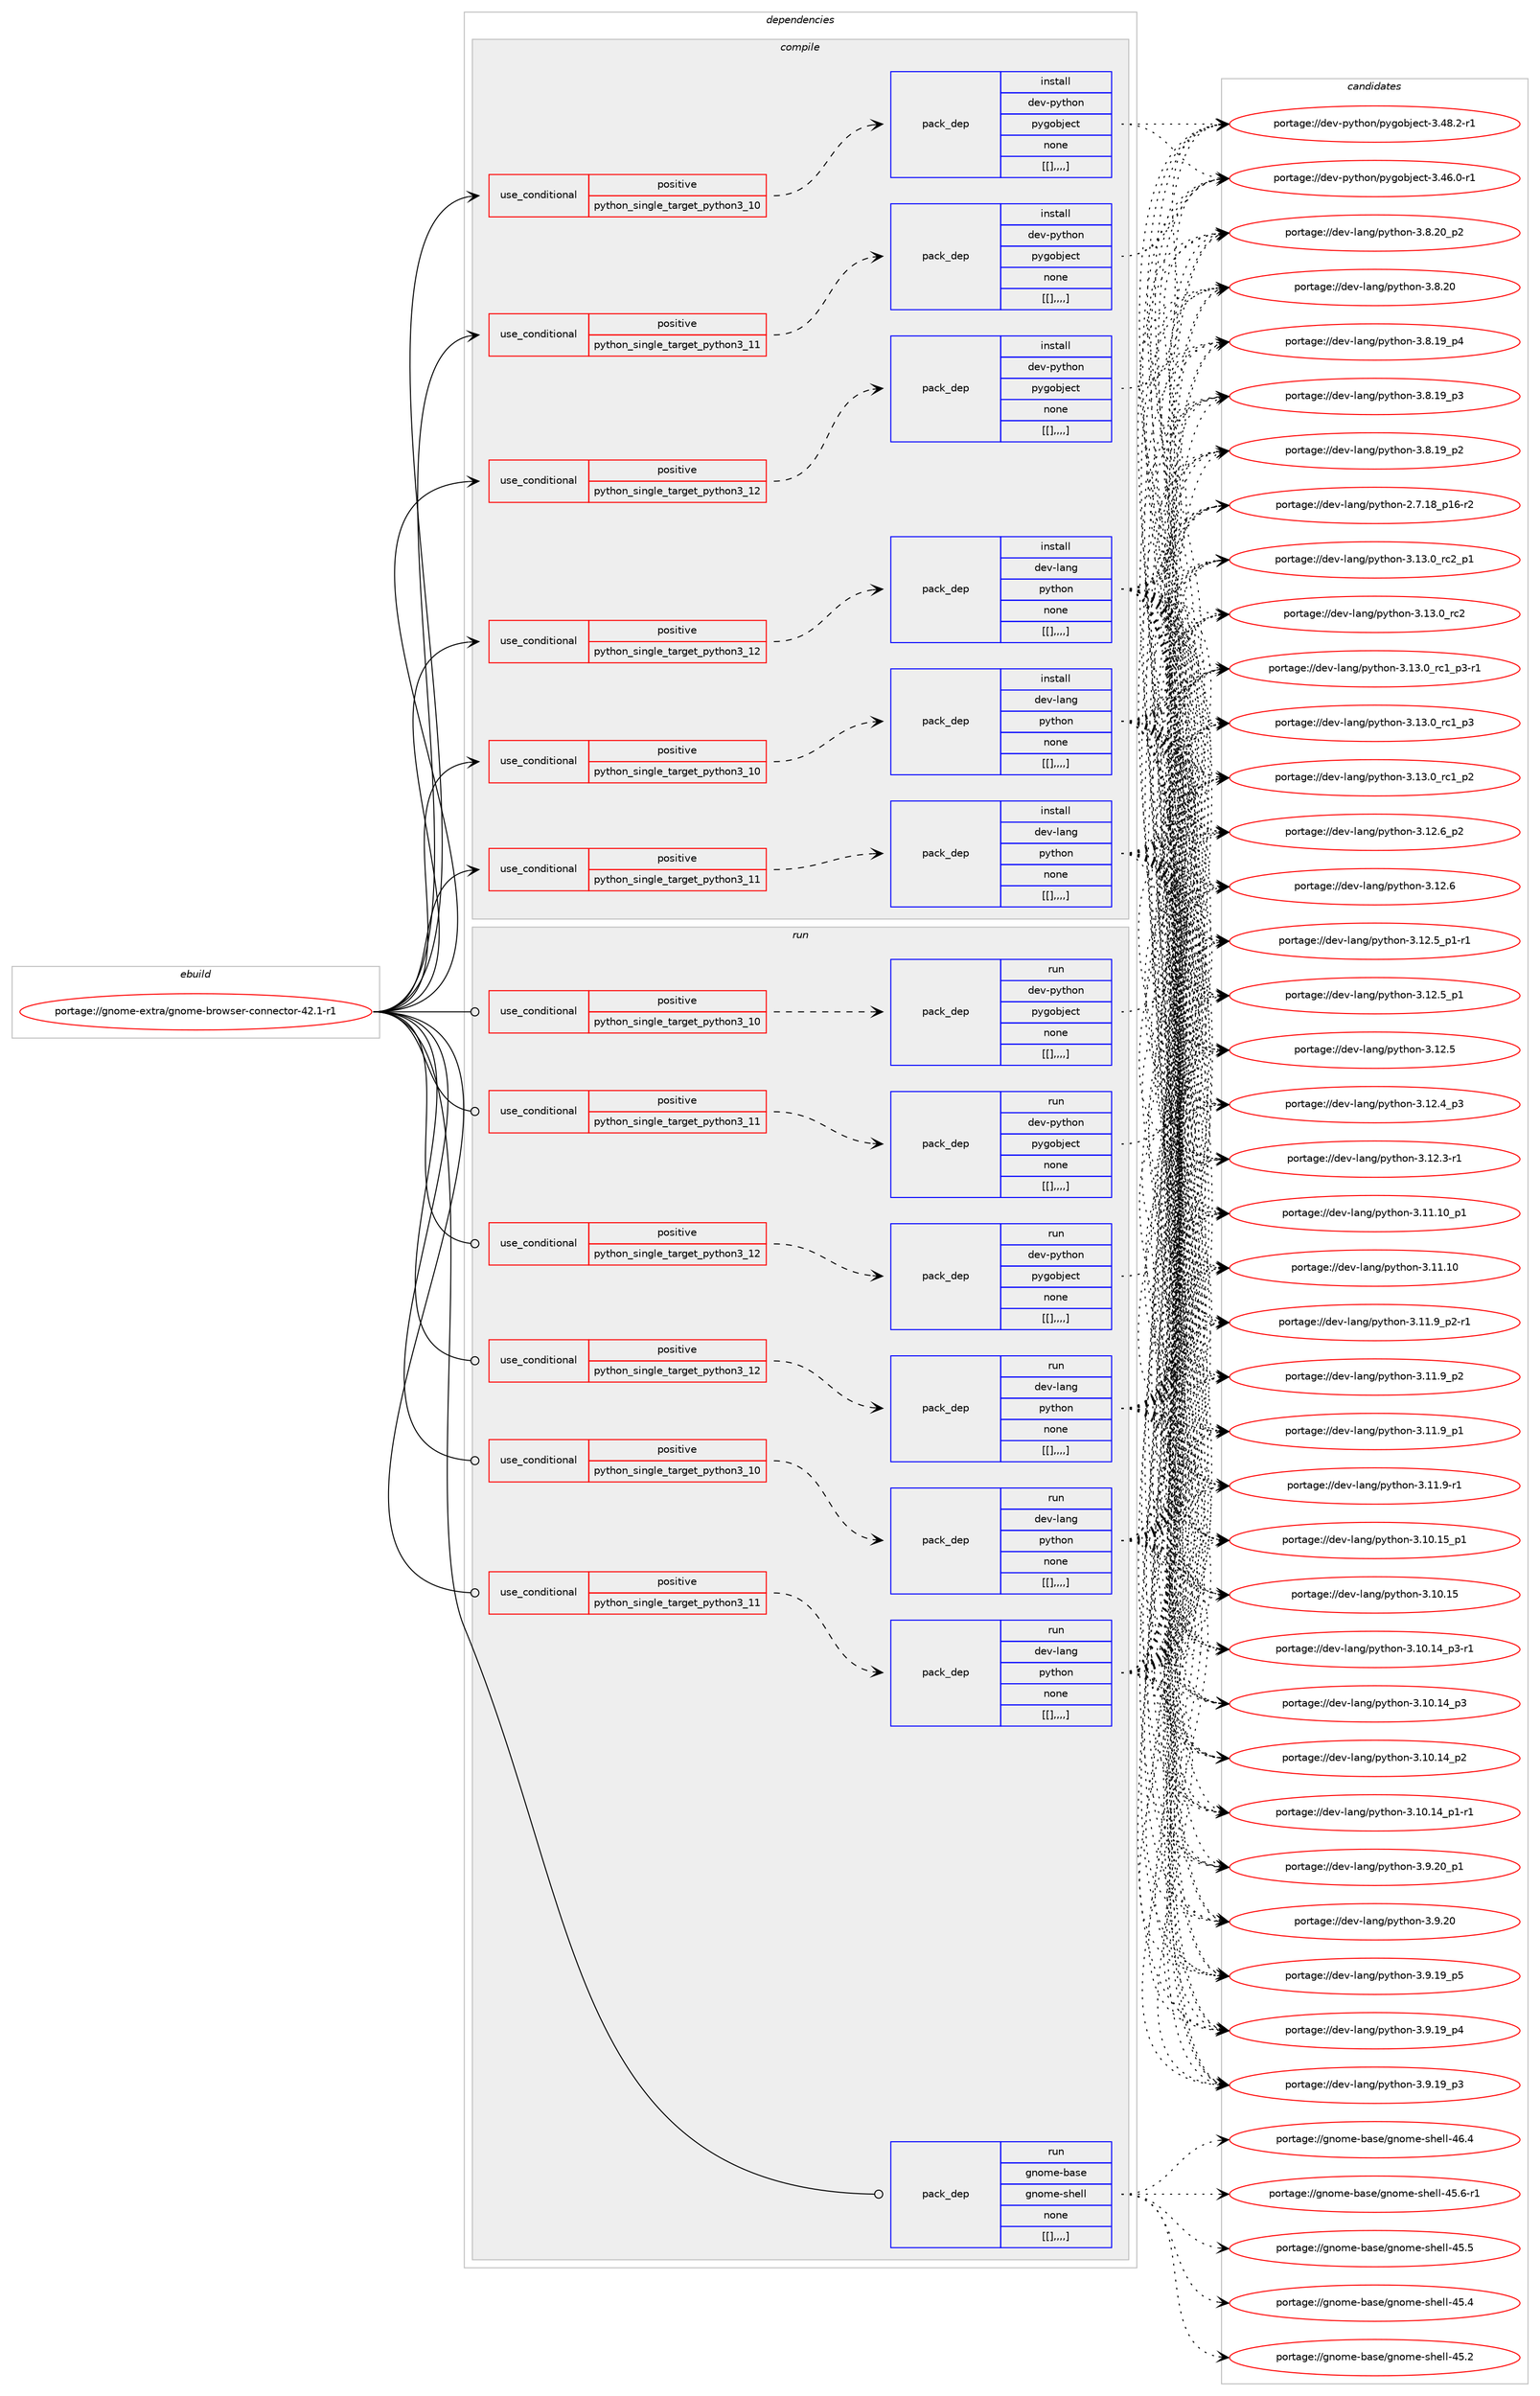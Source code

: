 digraph prolog {

# *************
# Graph options
# *************

newrank=true;
concentrate=true;
compound=true;
graph [rankdir=LR,fontname=Helvetica,fontsize=10,ranksep=1.5];#, ranksep=2.5, nodesep=0.2];
edge  [arrowhead=vee];
node  [fontname=Helvetica,fontsize=10];

# **********
# The ebuild
# **********

subgraph cluster_leftcol {
color=gray;
label=<<i>ebuild</i>>;
id [label="portage://gnome-extra/gnome-browser-connector-42.1-r1", color=red, width=4, href="../gnome-extra/gnome-browser-connector-42.1-r1.svg"];
}

# ****************
# The dependencies
# ****************

subgraph cluster_midcol {
color=gray;
label=<<i>dependencies</i>>;
subgraph cluster_compile {
fillcolor="#eeeeee";
style=filled;
label=<<i>compile</i>>;
subgraph cond68239 {
dependency244635 [label=<<TABLE BORDER="0" CELLBORDER="1" CELLSPACING="0" CELLPADDING="4"><TR><TD ROWSPAN="3" CELLPADDING="10">use_conditional</TD></TR><TR><TD>positive</TD></TR><TR><TD>python_single_target_python3_10</TD></TR></TABLE>>, shape=none, color=red];
subgraph pack174876 {
dependency244636 [label=<<TABLE BORDER="0" CELLBORDER="1" CELLSPACING="0" CELLPADDING="4" WIDTH="220"><TR><TD ROWSPAN="6" CELLPADDING="30">pack_dep</TD></TR><TR><TD WIDTH="110">install</TD></TR><TR><TD>dev-lang</TD></TR><TR><TD>python</TD></TR><TR><TD>none</TD></TR><TR><TD>[[],,,,]</TD></TR></TABLE>>, shape=none, color=blue];
}
dependency244635:e -> dependency244636:w [weight=20,style="dashed",arrowhead="vee"];
}
id:e -> dependency244635:w [weight=20,style="solid",arrowhead="vee"];
subgraph cond68240 {
dependency244637 [label=<<TABLE BORDER="0" CELLBORDER="1" CELLSPACING="0" CELLPADDING="4"><TR><TD ROWSPAN="3" CELLPADDING="10">use_conditional</TD></TR><TR><TD>positive</TD></TR><TR><TD>python_single_target_python3_10</TD></TR></TABLE>>, shape=none, color=red];
subgraph pack174877 {
dependency244638 [label=<<TABLE BORDER="0" CELLBORDER="1" CELLSPACING="0" CELLPADDING="4" WIDTH="220"><TR><TD ROWSPAN="6" CELLPADDING="30">pack_dep</TD></TR><TR><TD WIDTH="110">install</TD></TR><TR><TD>dev-python</TD></TR><TR><TD>pygobject</TD></TR><TR><TD>none</TD></TR><TR><TD>[[],,,,]</TD></TR></TABLE>>, shape=none, color=blue];
}
dependency244637:e -> dependency244638:w [weight=20,style="dashed",arrowhead="vee"];
}
id:e -> dependency244637:w [weight=20,style="solid",arrowhead="vee"];
subgraph cond68241 {
dependency244639 [label=<<TABLE BORDER="0" CELLBORDER="1" CELLSPACING="0" CELLPADDING="4"><TR><TD ROWSPAN="3" CELLPADDING="10">use_conditional</TD></TR><TR><TD>positive</TD></TR><TR><TD>python_single_target_python3_11</TD></TR></TABLE>>, shape=none, color=red];
subgraph pack174878 {
dependency244640 [label=<<TABLE BORDER="0" CELLBORDER="1" CELLSPACING="0" CELLPADDING="4" WIDTH="220"><TR><TD ROWSPAN="6" CELLPADDING="30">pack_dep</TD></TR><TR><TD WIDTH="110">install</TD></TR><TR><TD>dev-lang</TD></TR><TR><TD>python</TD></TR><TR><TD>none</TD></TR><TR><TD>[[],,,,]</TD></TR></TABLE>>, shape=none, color=blue];
}
dependency244639:e -> dependency244640:w [weight=20,style="dashed",arrowhead="vee"];
}
id:e -> dependency244639:w [weight=20,style="solid",arrowhead="vee"];
subgraph cond68242 {
dependency244641 [label=<<TABLE BORDER="0" CELLBORDER="1" CELLSPACING="0" CELLPADDING="4"><TR><TD ROWSPAN="3" CELLPADDING="10">use_conditional</TD></TR><TR><TD>positive</TD></TR><TR><TD>python_single_target_python3_11</TD></TR></TABLE>>, shape=none, color=red];
subgraph pack174879 {
dependency244642 [label=<<TABLE BORDER="0" CELLBORDER="1" CELLSPACING="0" CELLPADDING="4" WIDTH="220"><TR><TD ROWSPAN="6" CELLPADDING="30">pack_dep</TD></TR><TR><TD WIDTH="110">install</TD></TR><TR><TD>dev-python</TD></TR><TR><TD>pygobject</TD></TR><TR><TD>none</TD></TR><TR><TD>[[],,,,]</TD></TR></TABLE>>, shape=none, color=blue];
}
dependency244641:e -> dependency244642:w [weight=20,style="dashed",arrowhead="vee"];
}
id:e -> dependency244641:w [weight=20,style="solid",arrowhead="vee"];
subgraph cond68243 {
dependency244643 [label=<<TABLE BORDER="0" CELLBORDER="1" CELLSPACING="0" CELLPADDING="4"><TR><TD ROWSPAN="3" CELLPADDING="10">use_conditional</TD></TR><TR><TD>positive</TD></TR><TR><TD>python_single_target_python3_12</TD></TR></TABLE>>, shape=none, color=red];
subgraph pack174880 {
dependency244644 [label=<<TABLE BORDER="0" CELLBORDER="1" CELLSPACING="0" CELLPADDING="4" WIDTH="220"><TR><TD ROWSPAN="6" CELLPADDING="30">pack_dep</TD></TR><TR><TD WIDTH="110">install</TD></TR><TR><TD>dev-lang</TD></TR><TR><TD>python</TD></TR><TR><TD>none</TD></TR><TR><TD>[[],,,,]</TD></TR></TABLE>>, shape=none, color=blue];
}
dependency244643:e -> dependency244644:w [weight=20,style="dashed",arrowhead="vee"];
}
id:e -> dependency244643:w [weight=20,style="solid",arrowhead="vee"];
subgraph cond68244 {
dependency244645 [label=<<TABLE BORDER="0" CELLBORDER="1" CELLSPACING="0" CELLPADDING="4"><TR><TD ROWSPAN="3" CELLPADDING="10">use_conditional</TD></TR><TR><TD>positive</TD></TR><TR><TD>python_single_target_python3_12</TD></TR></TABLE>>, shape=none, color=red];
subgraph pack174881 {
dependency244646 [label=<<TABLE BORDER="0" CELLBORDER="1" CELLSPACING="0" CELLPADDING="4" WIDTH="220"><TR><TD ROWSPAN="6" CELLPADDING="30">pack_dep</TD></TR><TR><TD WIDTH="110">install</TD></TR><TR><TD>dev-python</TD></TR><TR><TD>pygobject</TD></TR><TR><TD>none</TD></TR><TR><TD>[[],,,,]</TD></TR></TABLE>>, shape=none, color=blue];
}
dependency244645:e -> dependency244646:w [weight=20,style="dashed",arrowhead="vee"];
}
id:e -> dependency244645:w [weight=20,style="solid",arrowhead="vee"];
}
subgraph cluster_compileandrun {
fillcolor="#eeeeee";
style=filled;
label=<<i>compile and run</i>>;
}
subgraph cluster_run {
fillcolor="#eeeeee";
style=filled;
label=<<i>run</i>>;
subgraph cond68245 {
dependency244647 [label=<<TABLE BORDER="0" CELLBORDER="1" CELLSPACING="0" CELLPADDING="4"><TR><TD ROWSPAN="3" CELLPADDING="10">use_conditional</TD></TR><TR><TD>positive</TD></TR><TR><TD>python_single_target_python3_10</TD></TR></TABLE>>, shape=none, color=red];
subgraph pack174882 {
dependency244648 [label=<<TABLE BORDER="0" CELLBORDER="1" CELLSPACING="0" CELLPADDING="4" WIDTH="220"><TR><TD ROWSPAN="6" CELLPADDING="30">pack_dep</TD></TR><TR><TD WIDTH="110">run</TD></TR><TR><TD>dev-lang</TD></TR><TR><TD>python</TD></TR><TR><TD>none</TD></TR><TR><TD>[[],,,,]</TD></TR></TABLE>>, shape=none, color=blue];
}
dependency244647:e -> dependency244648:w [weight=20,style="dashed",arrowhead="vee"];
}
id:e -> dependency244647:w [weight=20,style="solid",arrowhead="odot"];
subgraph cond68246 {
dependency244649 [label=<<TABLE BORDER="0" CELLBORDER="1" CELLSPACING="0" CELLPADDING="4"><TR><TD ROWSPAN="3" CELLPADDING="10">use_conditional</TD></TR><TR><TD>positive</TD></TR><TR><TD>python_single_target_python3_10</TD></TR></TABLE>>, shape=none, color=red];
subgraph pack174883 {
dependency244650 [label=<<TABLE BORDER="0" CELLBORDER="1" CELLSPACING="0" CELLPADDING="4" WIDTH="220"><TR><TD ROWSPAN="6" CELLPADDING="30">pack_dep</TD></TR><TR><TD WIDTH="110">run</TD></TR><TR><TD>dev-python</TD></TR><TR><TD>pygobject</TD></TR><TR><TD>none</TD></TR><TR><TD>[[],,,,]</TD></TR></TABLE>>, shape=none, color=blue];
}
dependency244649:e -> dependency244650:w [weight=20,style="dashed",arrowhead="vee"];
}
id:e -> dependency244649:w [weight=20,style="solid",arrowhead="odot"];
subgraph cond68247 {
dependency244651 [label=<<TABLE BORDER="0" CELLBORDER="1" CELLSPACING="0" CELLPADDING="4"><TR><TD ROWSPAN="3" CELLPADDING="10">use_conditional</TD></TR><TR><TD>positive</TD></TR><TR><TD>python_single_target_python3_11</TD></TR></TABLE>>, shape=none, color=red];
subgraph pack174884 {
dependency244652 [label=<<TABLE BORDER="0" CELLBORDER="1" CELLSPACING="0" CELLPADDING="4" WIDTH="220"><TR><TD ROWSPAN="6" CELLPADDING="30">pack_dep</TD></TR><TR><TD WIDTH="110">run</TD></TR><TR><TD>dev-lang</TD></TR><TR><TD>python</TD></TR><TR><TD>none</TD></TR><TR><TD>[[],,,,]</TD></TR></TABLE>>, shape=none, color=blue];
}
dependency244651:e -> dependency244652:w [weight=20,style="dashed",arrowhead="vee"];
}
id:e -> dependency244651:w [weight=20,style="solid",arrowhead="odot"];
subgraph cond68248 {
dependency244653 [label=<<TABLE BORDER="0" CELLBORDER="1" CELLSPACING="0" CELLPADDING="4"><TR><TD ROWSPAN="3" CELLPADDING="10">use_conditional</TD></TR><TR><TD>positive</TD></TR><TR><TD>python_single_target_python3_11</TD></TR></TABLE>>, shape=none, color=red];
subgraph pack174885 {
dependency244654 [label=<<TABLE BORDER="0" CELLBORDER="1" CELLSPACING="0" CELLPADDING="4" WIDTH="220"><TR><TD ROWSPAN="6" CELLPADDING="30">pack_dep</TD></TR><TR><TD WIDTH="110">run</TD></TR><TR><TD>dev-python</TD></TR><TR><TD>pygobject</TD></TR><TR><TD>none</TD></TR><TR><TD>[[],,,,]</TD></TR></TABLE>>, shape=none, color=blue];
}
dependency244653:e -> dependency244654:w [weight=20,style="dashed",arrowhead="vee"];
}
id:e -> dependency244653:w [weight=20,style="solid",arrowhead="odot"];
subgraph cond68249 {
dependency244655 [label=<<TABLE BORDER="0" CELLBORDER="1" CELLSPACING="0" CELLPADDING="4"><TR><TD ROWSPAN="3" CELLPADDING="10">use_conditional</TD></TR><TR><TD>positive</TD></TR><TR><TD>python_single_target_python3_12</TD></TR></TABLE>>, shape=none, color=red];
subgraph pack174886 {
dependency244656 [label=<<TABLE BORDER="0" CELLBORDER="1" CELLSPACING="0" CELLPADDING="4" WIDTH="220"><TR><TD ROWSPAN="6" CELLPADDING="30">pack_dep</TD></TR><TR><TD WIDTH="110">run</TD></TR><TR><TD>dev-lang</TD></TR><TR><TD>python</TD></TR><TR><TD>none</TD></TR><TR><TD>[[],,,,]</TD></TR></TABLE>>, shape=none, color=blue];
}
dependency244655:e -> dependency244656:w [weight=20,style="dashed",arrowhead="vee"];
}
id:e -> dependency244655:w [weight=20,style="solid",arrowhead="odot"];
subgraph cond68250 {
dependency244657 [label=<<TABLE BORDER="0" CELLBORDER="1" CELLSPACING="0" CELLPADDING="4"><TR><TD ROWSPAN="3" CELLPADDING="10">use_conditional</TD></TR><TR><TD>positive</TD></TR><TR><TD>python_single_target_python3_12</TD></TR></TABLE>>, shape=none, color=red];
subgraph pack174887 {
dependency244658 [label=<<TABLE BORDER="0" CELLBORDER="1" CELLSPACING="0" CELLPADDING="4" WIDTH="220"><TR><TD ROWSPAN="6" CELLPADDING="30">pack_dep</TD></TR><TR><TD WIDTH="110">run</TD></TR><TR><TD>dev-python</TD></TR><TR><TD>pygobject</TD></TR><TR><TD>none</TD></TR><TR><TD>[[],,,,]</TD></TR></TABLE>>, shape=none, color=blue];
}
dependency244657:e -> dependency244658:w [weight=20,style="dashed",arrowhead="vee"];
}
id:e -> dependency244657:w [weight=20,style="solid",arrowhead="odot"];
subgraph pack174888 {
dependency244659 [label=<<TABLE BORDER="0" CELLBORDER="1" CELLSPACING="0" CELLPADDING="4" WIDTH="220"><TR><TD ROWSPAN="6" CELLPADDING="30">pack_dep</TD></TR><TR><TD WIDTH="110">run</TD></TR><TR><TD>gnome-base</TD></TR><TR><TD>gnome-shell</TD></TR><TR><TD>none</TD></TR><TR><TD>[[],,,,]</TD></TR></TABLE>>, shape=none, color=blue];
}
id:e -> dependency244659:w [weight=20,style="solid",arrowhead="odot"];
}
}

# **************
# The candidates
# **************

subgraph cluster_choices {
rank=same;
color=gray;
label=<<i>candidates</i>>;

subgraph choice174876 {
color=black;
nodesep=1;
choice100101118451089711010347112121116104111110455146495146489511499509511249 [label="portage://dev-lang/python-3.13.0_rc2_p1", color=red, width=4,href="../dev-lang/python-3.13.0_rc2_p1.svg"];
choice10010111845108971101034711212111610411111045514649514648951149950 [label="portage://dev-lang/python-3.13.0_rc2", color=red, width=4,href="../dev-lang/python-3.13.0_rc2.svg"];
choice1001011184510897110103471121211161041111104551464951464895114994995112514511449 [label="portage://dev-lang/python-3.13.0_rc1_p3-r1", color=red, width=4,href="../dev-lang/python-3.13.0_rc1_p3-r1.svg"];
choice100101118451089711010347112121116104111110455146495146489511499499511251 [label="portage://dev-lang/python-3.13.0_rc1_p3", color=red, width=4,href="../dev-lang/python-3.13.0_rc1_p3.svg"];
choice100101118451089711010347112121116104111110455146495146489511499499511250 [label="portage://dev-lang/python-3.13.0_rc1_p2", color=red, width=4,href="../dev-lang/python-3.13.0_rc1_p2.svg"];
choice100101118451089711010347112121116104111110455146495046549511250 [label="portage://dev-lang/python-3.12.6_p2", color=red, width=4,href="../dev-lang/python-3.12.6_p2.svg"];
choice10010111845108971101034711212111610411111045514649504654 [label="portage://dev-lang/python-3.12.6", color=red, width=4,href="../dev-lang/python-3.12.6.svg"];
choice1001011184510897110103471121211161041111104551464950465395112494511449 [label="portage://dev-lang/python-3.12.5_p1-r1", color=red, width=4,href="../dev-lang/python-3.12.5_p1-r1.svg"];
choice100101118451089711010347112121116104111110455146495046539511249 [label="portage://dev-lang/python-3.12.5_p1", color=red, width=4,href="../dev-lang/python-3.12.5_p1.svg"];
choice10010111845108971101034711212111610411111045514649504653 [label="portage://dev-lang/python-3.12.5", color=red, width=4,href="../dev-lang/python-3.12.5.svg"];
choice100101118451089711010347112121116104111110455146495046529511251 [label="portage://dev-lang/python-3.12.4_p3", color=red, width=4,href="../dev-lang/python-3.12.4_p3.svg"];
choice100101118451089711010347112121116104111110455146495046514511449 [label="portage://dev-lang/python-3.12.3-r1", color=red, width=4,href="../dev-lang/python-3.12.3-r1.svg"];
choice10010111845108971101034711212111610411111045514649494649489511249 [label="portage://dev-lang/python-3.11.10_p1", color=red, width=4,href="../dev-lang/python-3.11.10_p1.svg"];
choice1001011184510897110103471121211161041111104551464949464948 [label="portage://dev-lang/python-3.11.10", color=red, width=4,href="../dev-lang/python-3.11.10.svg"];
choice1001011184510897110103471121211161041111104551464949465795112504511449 [label="portage://dev-lang/python-3.11.9_p2-r1", color=red, width=4,href="../dev-lang/python-3.11.9_p2-r1.svg"];
choice100101118451089711010347112121116104111110455146494946579511250 [label="portage://dev-lang/python-3.11.9_p2", color=red, width=4,href="../dev-lang/python-3.11.9_p2.svg"];
choice100101118451089711010347112121116104111110455146494946579511249 [label="portage://dev-lang/python-3.11.9_p1", color=red, width=4,href="../dev-lang/python-3.11.9_p1.svg"];
choice100101118451089711010347112121116104111110455146494946574511449 [label="portage://dev-lang/python-3.11.9-r1", color=red, width=4,href="../dev-lang/python-3.11.9-r1.svg"];
choice10010111845108971101034711212111610411111045514649484649539511249 [label="portage://dev-lang/python-3.10.15_p1", color=red, width=4,href="../dev-lang/python-3.10.15_p1.svg"];
choice1001011184510897110103471121211161041111104551464948464953 [label="portage://dev-lang/python-3.10.15", color=red, width=4,href="../dev-lang/python-3.10.15.svg"];
choice100101118451089711010347112121116104111110455146494846495295112514511449 [label="portage://dev-lang/python-3.10.14_p3-r1", color=red, width=4,href="../dev-lang/python-3.10.14_p3-r1.svg"];
choice10010111845108971101034711212111610411111045514649484649529511251 [label="portage://dev-lang/python-3.10.14_p3", color=red, width=4,href="../dev-lang/python-3.10.14_p3.svg"];
choice10010111845108971101034711212111610411111045514649484649529511250 [label="portage://dev-lang/python-3.10.14_p2", color=red, width=4,href="../dev-lang/python-3.10.14_p2.svg"];
choice100101118451089711010347112121116104111110455146494846495295112494511449 [label="portage://dev-lang/python-3.10.14_p1-r1", color=red, width=4,href="../dev-lang/python-3.10.14_p1-r1.svg"];
choice100101118451089711010347112121116104111110455146574650489511249 [label="portage://dev-lang/python-3.9.20_p1", color=red, width=4,href="../dev-lang/python-3.9.20_p1.svg"];
choice10010111845108971101034711212111610411111045514657465048 [label="portage://dev-lang/python-3.9.20", color=red, width=4,href="../dev-lang/python-3.9.20.svg"];
choice100101118451089711010347112121116104111110455146574649579511253 [label="portage://dev-lang/python-3.9.19_p5", color=red, width=4,href="../dev-lang/python-3.9.19_p5.svg"];
choice100101118451089711010347112121116104111110455146574649579511252 [label="portage://dev-lang/python-3.9.19_p4", color=red, width=4,href="../dev-lang/python-3.9.19_p4.svg"];
choice100101118451089711010347112121116104111110455146574649579511251 [label="portage://dev-lang/python-3.9.19_p3", color=red, width=4,href="../dev-lang/python-3.9.19_p3.svg"];
choice100101118451089711010347112121116104111110455146564650489511250 [label="portage://dev-lang/python-3.8.20_p2", color=red, width=4,href="../dev-lang/python-3.8.20_p2.svg"];
choice10010111845108971101034711212111610411111045514656465048 [label="portage://dev-lang/python-3.8.20", color=red, width=4,href="../dev-lang/python-3.8.20.svg"];
choice100101118451089711010347112121116104111110455146564649579511252 [label="portage://dev-lang/python-3.8.19_p4", color=red, width=4,href="../dev-lang/python-3.8.19_p4.svg"];
choice100101118451089711010347112121116104111110455146564649579511251 [label="portage://dev-lang/python-3.8.19_p3", color=red, width=4,href="../dev-lang/python-3.8.19_p3.svg"];
choice100101118451089711010347112121116104111110455146564649579511250 [label="portage://dev-lang/python-3.8.19_p2", color=red, width=4,href="../dev-lang/python-3.8.19_p2.svg"];
choice100101118451089711010347112121116104111110455046554649569511249544511450 [label="portage://dev-lang/python-2.7.18_p16-r2", color=red, width=4,href="../dev-lang/python-2.7.18_p16-r2.svg"];
dependency244636:e -> choice100101118451089711010347112121116104111110455146495146489511499509511249:w [style=dotted,weight="100"];
dependency244636:e -> choice10010111845108971101034711212111610411111045514649514648951149950:w [style=dotted,weight="100"];
dependency244636:e -> choice1001011184510897110103471121211161041111104551464951464895114994995112514511449:w [style=dotted,weight="100"];
dependency244636:e -> choice100101118451089711010347112121116104111110455146495146489511499499511251:w [style=dotted,weight="100"];
dependency244636:e -> choice100101118451089711010347112121116104111110455146495146489511499499511250:w [style=dotted,weight="100"];
dependency244636:e -> choice100101118451089711010347112121116104111110455146495046549511250:w [style=dotted,weight="100"];
dependency244636:e -> choice10010111845108971101034711212111610411111045514649504654:w [style=dotted,weight="100"];
dependency244636:e -> choice1001011184510897110103471121211161041111104551464950465395112494511449:w [style=dotted,weight="100"];
dependency244636:e -> choice100101118451089711010347112121116104111110455146495046539511249:w [style=dotted,weight="100"];
dependency244636:e -> choice10010111845108971101034711212111610411111045514649504653:w [style=dotted,weight="100"];
dependency244636:e -> choice100101118451089711010347112121116104111110455146495046529511251:w [style=dotted,weight="100"];
dependency244636:e -> choice100101118451089711010347112121116104111110455146495046514511449:w [style=dotted,weight="100"];
dependency244636:e -> choice10010111845108971101034711212111610411111045514649494649489511249:w [style=dotted,weight="100"];
dependency244636:e -> choice1001011184510897110103471121211161041111104551464949464948:w [style=dotted,weight="100"];
dependency244636:e -> choice1001011184510897110103471121211161041111104551464949465795112504511449:w [style=dotted,weight="100"];
dependency244636:e -> choice100101118451089711010347112121116104111110455146494946579511250:w [style=dotted,weight="100"];
dependency244636:e -> choice100101118451089711010347112121116104111110455146494946579511249:w [style=dotted,weight="100"];
dependency244636:e -> choice100101118451089711010347112121116104111110455146494946574511449:w [style=dotted,weight="100"];
dependency244636:e -> choice10010111845108971101034711212111610411111045514649484649539511249:w [style=dotted,weight="100"];
dependency244636:e -> choice1001011184510897110103471121211161041111104551464948464953:w [style=dotted,weight="100"];
dependency244636:e -> choice100101118451089711010347112121116104111110455146494846495295112514511449:w [style=dotted,weight="100"];
dependency244636:e -> choice10010111845108971101034711212111610411111045514649484649529511251:w [style=dotted,weight="100"];
dependency244636:e -> choice10010111845108971101034711212111610411111045514649484649529511250:w [style=dotted,weight="100"];
dependency244636:e -> choice100101118451089711010347112121116104111110455146494846495295112494511449:w [style=dotted,weight="100"];
dependency244636:e -> choice100101118451089711010347112121116104111110455146574650489511249:w [style=dotted,weight="100"];
dependency244636:e -> choice10010111845108971101034711212111610411111045514657465048:w [style=dotted,weight="100"];
dependency244636:e -> choice100101118451089711010347112121116104111110455146574649579511253:w [style=dotted,weight="100"];
dependency244636:e -> choice100101118451089711010347112121116104111110455146574649579511252:w [style=dotted,weight="100"];
dependency244636:e -> choice100101118451089711010347112121116104111110455146574649579511251:w [style=dotted,weight="100"];
dependency244636:e -> choice100101118451089711010347112121116104111110455146564650489511250:w [style=dotted,weight="100"];
dependency244636:e -> choice10010111845108971101034711212111610411111045514656465048:w [style=dotted,weight="100"];
dependency244636:e -> choice100101118451089711010347112121116104111110455146564649579511252:w [style=dotted,weight="100"];
dependency244636:e -> choice100101118451089711010347112121116104111110455146564649579511251:w [style=dotted,weight="100"];
dependency244636:e -> choice100101118451089711010347112121116104111110455146564649579511250:w [style=dotted,weight="100"];
dependency244636:e -> choice100101118451089711010347112121116104111110455046554649569511249544511450:w [style=dotted,weight="100"];
}
subgraph choice174877 {
color=black;
nodesep=1;
choice10010111845112121116104111110471121211031119810610199116455146525646504511449 [label="portage://dev-python/pygobject-3.48.2-r1", color=red, width=4,href="../dev-python/pygobject-3.48.2-r1.svg"];
choice10010111845112121116104111110471121211031119810610199116455146525446484511449 [label="portage://dev-python/pygobject-3.46.0-r1", color=red, width=4,href="../dev-python/pygobject-3.46.0-r1.svg"];
dependency244638:e -> choice10010111845112121116104111110471121211031119810610199116455146525646504511449:w [style=dotted,weight="100"];
dependency244638:e -> choice10010111845112121116104111110471121211031119810610199116455146525446484511449:w [style=dotted,weight="100"];
}
subgraph choice174878 {
color=black;
nodesep=1;
choice100101118451089711010347112121116104111110455146495146489511499509511249 [label="portage://dev-lang/python-3.13.0_rc2_p1", color=red, width=4,href="../dev-lang/python-3.13.0_rc2_p1.svg"];
choice10010111845108971101034711212111610411111045514649514648951149950 [label="portage://dev-lang/python-3.13.0_rc2", color=red, width=4,href="../dev-lang/python-3.13.0_rc2.svg"];
choice1001011184510897110103471121211161041111104551464951464895114994995112514511449 [label="portage://dev-lang/python-3.13.0_rc1_p3-r1", color=red, width=4,href="../dev-lang/python-3.13.0_rc1_p3-r1.svg"];
choice100101118451089711010347112121116104111110455146495146489511499499511251 [label="portage://dev-lang/python-3.13.0_rc1_p3", color=red, width=4,href="../dev-lang/python-3.13.0_rc1_p3.svg"];
choice100101118451089711010347112121116104111110455146495146489511499499511250 [label="portage://dev-lang/python-3.13.0_rc1_p2", color=red, width=4,href="../dev-lang/python-3.13.0_rc1_p2.svg"];
choice100101118451089711010347112121116104111110455146495046549511250 [label="portage://dev-lang/python-3.12.6_p2", color=red, width=4,href="../dev-lang/python-3.12.6_p2.svg"];
choice10010111845108971101034711212111610411111045514649504654 [label="portage://dev-lang/python-3.12.6", color=red, width=4,href="../dev-lang/python-3.12.6.svg"];
choice1001011184510897110103471121211161041111104551464950465395112494511449 [label="portage://dev-lang/python-3.12.5_p1-r1", color=red, width=4,href="../dev-lang/python-3.12.5_p1-r1.svg"];
choice100101118451089711010347112121116104111110455146495046539511249 [label="portage://dev-lang/python-3.12.5_p1", color=red, width=4,href="../dev-lang/python-3.12.5_p1.svg"];
choice10010111845108971101034711212111610411111045514649504653 [label="portage://dev-lang/python-3.12.5", color=red, width=4,href="../dev-lang/python-3.12.5.svg"];
choice100101118451089711010347112121116104111110455146495046529511251 [label="portage://dev-lang/python-3.12.4_p3", color=red, width=4,href="../dev-lang/python-3.12.4_p3.svg"];
choice100101118451089711010347112121116104111110455146495046514511449 [label="portage://dev-lang/python-3.12.3-r1", color=red, width=4,href="../dev-lang/python-3.12.3-r1.svg"];
choice10010111845108971101034711212111610411111045514649494649489511249 [label="portage://dev-lang/python-3.11.10_p1", color=red, width=4,href="../dev-lang/python-3.11.10_p1.svg"];
choice1001011184510897110103471121211161041111104551464949464948 [label="portage://dev-lang/python-3.11.10", color=red, width=4,href="../dev-lang/python-3.11.10.svg"];
choice1001011184510897110103471121211161041111104551464949465795112504511449 [label="portage://dev-lang/python-3.11.9_p2-r1", color=red, width=4,href="../dev-lang/python-3.11.9_p2-r1.svg"];
choice100101118451089711010347112121116104111110455146494946579511250 [label="portage://dev-lang/python-3.11.9_p2", color=red, width=4,href="../dev-lang/python-3.11.9_p2.svg"];
choice100101118451089711010347112121116104111110455146494946579511249 [label="portage://dev-lang/python-3.11.9_p1", color=red, width=4,href="../dev-lang/python-3.11.9_p1.svg"];
choice100101118451089711010347112121116104111110455146494946574511449 [label="portage://dev-lang/python-3.11.9-r1", color=red, width=4,href="../dev-lang/python-3.11.9-r1.svg"];
choice10010111845108971101034711212111610411111045514649484649539511249 [label="portage://dev-lang/python-3.10.15_p1", color=red, width=4,href="../dev-lang/python-3.10.15_p1.svg"];
choice1001011184510897110103471121211161041111104551464948464953 [label="portage://dev-lang/python-3.10.15", color=red, width=4,href="../dev-lang/python-3.10.15.svg"];
choice100101118451089711010347112121116104111110455146494846495295112514511449 [label="portage://dev-lang/python-3.10.14_p3-r1", color=red, width=4,href="../dev-lang/python-3.10.14_p3-r1.svg"];
choice10010111845108971101034711212111610411111045514649484649529511251 [label="portage://dev-lang/python-3.10.14_p3", color=red, width=4,href="../dev-lang/python-3.10.14_p3.svg"];
choice10010111845108971101034711212111610411111045514649484649529511250 [label="portage://dev-lang/python-3.10.14_p2", color=red, width=4,href="../dev-lang/python-3.10.14_p2.svg"];
choice100101118451089711010347112121116104111110455146494846495295112494511449 [label="portage://dev-lang/python-3.10.14_p1-r1", color=red, width=4,href="../dev-lang/python-3.10.14_p1-r1.svg"];
choice100101118451089711010347112121116104111110455146574650489511249 [label="portage://dev-lang/python-3.9.20_p1", color=red, width=4,href="../dev-lang/python-3.9.20_p1.svg"];
choice10010111845108971101034711212111610411111045514657465048 [label="portage://dev-lang/python-3.9.20", color=red, width=4,href="../dev-lang/python-3.9.20.svg"];
choice100101118451089711010347112121116104111110455146574649579511253 [label="portage://dev-lang/python-3.9.19_p5", color=red, width=4,href="../dev-lang/python-3.9.19_p5.svg"];
choice100101118451089711010347112121116104111110455146574649579511252 [label="portage://dev-lang/python-3.9.19_p4", color=red, width=4,href="../dev-lang/python-3.9.19_p4.svg"];
choice100101118451089711010347112121116104111110455146574649579511251 [label="portage://dev-lang/python-3.9.19_p3", color=red, width=4,href="../dev-lang/python-3.9.19_p3.svg"];
choice100101118451089711010347112121116104111110455146564650489511250 [label="portage://dev-lang/python-3.8.20_p2", color=red, width=4,href="../dev-lang/python-3.8.20_p2.svg"];
choice10010111845108971101034711212111610411111045514656465048 [label="portage://dev-lang/python-3.8.20", color=red, width=4,href="../dev-lang/python-3.8.20.svg"];
choice100101118451089711010347112121116104111110455146564649579511252 [label="portage://dev-lang/python-3.8.19_p4", color=red, width=4,href="../dev-lang/python-3.8.19_p4.svg"];
choice100101118451089711010347112121116104111110455146564649579511251 [label="portage://dev-lang/python-3.8.19_p3", color=red, width=4,href="../dev-lang/python-3.8.19_p3.svg"];
choice100101118451089711010347112121116104111110455146564649579511250 [label="portage://dev-lang/python-3.8.19_p2", color=red, width=4,href="../dev-lang/python-3.8.19_p2.svg"];
choice100101118451089711010347112121116104111110455046554649569511249544511450 [label="portage://dev-lang/python-2.7.18_p16-r2", color=red, width=4,href="../dev-lang/python-2.7.18_p16-r2.svg"];
dependency244640:e -> choice100101118451089711010347112121116104111110455146495146489511499509511249:w [style=dotted,weight="100"];
dependency244640:e -> choice10010111845108971101034711212111610411111045514649514648951149950:w [style=dotted,weight="100"];
dependency244640:e -> choice1001011184510897110103471121211161041111104551464951464895114994995112514511449:w [style=dotted,weight="100"];
dependency244640:e -> choice100101118451089711010347112121116104111110455146495146489511499499511251:w [style=dotted,weight="100"];
dependency244640:e -> choice100101118451089711010347112121116104111110455146495146489511499499511250:w [style=dotted,weight="100"];
dependency244640:e -> choice100101118451089711010347112121116104111110455146495046549511250:w [style=dotted,weight="100"];
dependency244640:e -> choice10010111845108971101034711212111610411111045514649504654:w [style=dotted,weight="100"];
dependency244640:e -> choice1001011184510897110103471121211161041111104551464950465395112494511449:w [style=dotted,weight="100"];
dependency244640:e -> choice100101118451089711010347112121116104111110455146495046539511249:w [style=dotted,weight="100"];
dependency244640:e -> choice10010111845108971101034711212111610411111045514649504653:w [style=dotted,weight="100"];
dependency244640:e -> choice100101118451089711010347112121116104111110455146495046529511251:w [style=dotted,weight="100"];
dependency244640:e -> choice100101118451089711010347112121116104111110455146495046514511449:w [style=dotted,weight="100"];
dependency244640:e -> choice10010111845108971101034711212111610411111045514649494649489511249:w [style=dotted,weight="100"];
dependency244640:e -> choice1001011184510897110103471121211161041111104551464949464948:w [style=dotted,weight="100"];
dependency244640:e -> choice1001011184510897110103471121211161041111104551464949465795112504511449:w [style=dotted,weight="100"];
dependency244640:e -> choice100101118451089711010347112121116104111110455146494946579511250:w [style=dotted,weight="100"];
dependency244640:e -> choice100101118451089711010347112121116104111110455146494946579511249:w [style=dotted,weight="100"];
dependency244640:e -> choice100101118451089711010347112121116104111110455146494946574511449:w [style=dotted,weight="100"];
dependency244640:e -> choice10010111845108971101034711212111610411111045514649484649539511249:w [style=dotted,weight="100"];
dependency244640:e -> choice1001011184510897110103471121211161041111104551464948464953:w [style=dotted,weight="100"];
dependency244640:e -> choice100101118451089711010347112121116104111110455146494846495295112514511449:w [style=dotted,weight="100"];
dependency244640:e -> choice10010111845108971101034711212111610411111045514649484649529511251:w [style=dotted,weight="100"];
dependency244640:e -> choice10010111845108971101034711212111610411111045514649484649529511250:w [style=dotted,weight="100"];
dependency244640:e -> choice100101118451089711010347112121116104111110455146494846495295112494511449:w [style=dotted,weight="100"];
dependency244640:e -> choice100101118451089711010347112121116104111110455146574650489511249:w [style=dotted,weight="100"];
dependency244640:e -> choice10010111845108971101034711212111610411111045514657465048:w [style=dotted,weight="100"];
dependency244640:e -> choice100101118451089711010347112121116104111110455146574649579511253:w [style=dotted,weight="100"];
dependency244640:e -> choice100101118451089711010347112121116104111110455146574649579511252:w [style=dotted,weight="100"];
dependency244640:e -> choice100101118451089711010347112121116104111110455146574649579511251:w [style=dotted,weight="100"];
dependency244640:e -> choice100101118451089711010347112121116104111110455146564650489511250:w [style=dotted,weight="100"];
dependency244640:e -> choice10010111845108971101034711212111610411111045514656465048:w [style=dotted,weight="100"];
dependency244640:e -> choice100101118451089711010347112121116104111110455146564649579511252:w [style=dotted,weight="100"];
dependency244640:e -> choice100101118451089711010347112121116104111110455146564649579511251:w [style=dotted,weight="100"];
dependency244640:e -> choice100101118451089711010347112121116104111110455146564649579511250:w [style=dotted,weight="100"];
dependency244640:e -> choice100101118451089711010347112121116104111110455046554649569511249544511450:w [style=dotted,weight="100"];
}
subgraph choice174879 {
color=black;
nodesep=1;
choice10010111845112121116104111110471121211031119810610199116455146525646504511449 [label="portage://dev-python/pygobject-3.48.2-r1", color=red, width=4,href="../dev-python/pygobject-3.48.2-r1.svg"];
choice10010111845112121116104111110471121211031119810610199116455146525446484511449 [label="portage://dev-python/pygobject-3.46.0-r1", color=red, width=4,href="../dev-python/pygobject-3.46.0-r1.svg"];
dependency244642:e -> choice10010111845112121116104111110471121211031119810610199116455146525646504511449:w [style=dotted,weight="100"];
dependency244642:e -> choice10010111845112121116104111110471121211031119810610199116455146525446484511449:w [style=dotted,weight="100"];
}
subgraph choice174880 {
color=black;
nodesep=1;
choice100101118451089711010347112121116104111110455146495146489511499509511249 [label="portage://dev-lang/python-3.13.0_rc2_p1", color=red, width=4,href="../dev-lang/python-3.13.0_rc2_p1.svg"];
choice10010111845108971101034711212111610411111045514649514648951149950 [label="portage://dev-lang/python-3.13.0_rc2", color=red, width=4,href="../dev-lang/python-3.13.0_rc2.svg"];
choice1001011184510897110103471121211161041111104551464951464895114994995112514511449 [label="portage://dev-lang/python-3.13.0_rc1_p3-r1", color=red, width=4,href="../dev-lang/python-3.13.0_rc1_p3-r1.svg"];
choice100101118451089711010347112121116104111110455146495146489511499499511251 [label="portage://dev-lang/python-3.13.0_rc1_p3", color=red, width=4,href="../dev-lang/python-3.13.0_rc1_p3.svg"];
choice100101118451089711010347112121116104111110455146495146489511499499511250 [label="portage://dev-lang/python-3.13.0_rc1_p2", color=red, width=4,href="../dev-lang/python-3.13.0_rc1_p2.svg"];
choice100101118451089711010347112121116104111110455146495046549511250 [label="portage://dev-lang/python-3.12.6_p2", color=red, width=4,href="../dev-lang/python-3.12.6_p2.svg"];
choice10010111845108971101034711212111610411111045514649504654 [label="portage://dev-lang/python-3.12.6", color=red, width=4,href="../dev-lang/python-3.12.6.svg"];
choice1001011184510897110103471121211161041111104551464950465395112494511449 [label="portage://dev-lang/python-3.12.5_p1-r1", color=red, width=4,href="../dev-lang/python-3.12.5_p1-r1.svg"];
choice100101118451089711010347112121116104111110455146495046539511249 [label="portage://dev-lang/python-3.12.5_p1", color=red, width=4,href="../dev-lang/python-3.12.5_p1.svg"];
choice10010111845108971101034711212111610411111045514649504653 [label="portage://dev-lang/python-3.12.5", color=red, width=4,href="../dev-lang/python-3.12.5.svg"];
choice100101118451089711010347112121116104111110455146495046529511251 [label="portage://dev-lang/python-3.12.4_p3", color=red, width=4,href="../dev-lang/python-3.12.4_p3.svg"];
choice100101118451089711010347112121116104111110455146495046514511449 [label="portage://dev-lang/python-3.12.3-r1", color=red, width=4,href="../dev-lang/python-3.12.3-r1.svg"];
choice10010111845108971101034711212111610411111045514649494649489511249 [label="portage://dev-lang/python-3.11.10_p1", color=red, width=4,href="../dev-lang/python-3.11.10_p1.svg"];
choice1001011184510897110103471121211161041111104551464949464948 [label="portage://dev-lang/python-3.11.10", color=red, width=4,href="../dev-lang/python-3.11.10.svg"];
choice1001011184510897110103471121211161041111104551464949465795112504511449 [label="portage://dev-lang/python-3.11.9_p2-r1", color=red, width=4,href="../dev-lang/python-3.11.9_p2-r1.svg"];
choice100101118451089711010347112121116104111110455146494946579511250 [label="portage://dev-lang/python-3.11.9_p2", color=red, width=4,href="../dev-lang/python-3.11.9_p2.svg"];
choice100101118451089711010347112121116104111110455146494946579511249 [label="portage://dev-lang/python-3.11.9_p1", color=red, width=4,href="../dev-lang/python-3.11.9_p1.svg"];
choice100101118451089711010347112121116104111110455146494946574511449 [label="portage://dev-lang/python-3.11.9-r1", color=red, width=4,href="../dev-lang/python-3.11.9-r1.svg"];
choice10010111845108971101034711212111610411111045514649484649539511249 [label="portage://dev-lang/python-3.10.15_p1", color=red, width=4,href="../dev-lang/python-3.10.15_p1.svg"];
choice1001011184510897110103471121211161041111104551464948464953 [label="portage://dev-lang/python-3.10.15", color=red, width=4,href="../dev-lang/python-3.10.15.svg"];
choice100101118451089711010347112121116104111110455146494846495295112514511449 [label="portage://dev-lang/python-3.10.14_p3-r1", color=red, width=4,href="../dev-lang/python-3.10.14_p3-r1.svg"];
choice10010111845108971101034711212111610411111045514649484649529511251 [label="portage://dev-lang/python-3.10.14_p3", color=red, width=4,href="../dev-lang/python-3.10.14_p3.svg"];
choice10010111845108971101034711212111610411111045514649484649529511250 [label="portage://dev-lang/python-3.10.14_p2", color=red, width=4,href="../dev-lang/python-3.10.14_p2.svg"];
choice100101118451089711010347112121116104111110455146494846495295112494511449 [label="portage://dev-lang/python-3.10.14_p1-r1", color=red, width=4,href="../dev-lang/python-3.10.14_p1-r1.svg"];
choice100101118451089711010347112121116104111110455146574650489511249 [label="portage://dev-lang/python-3.9.20_p1", color=red, width=4,href="../dev-lang/python-3.9.20_p1.svg"];
choice10010111845108971101034711212111610411111045514657465048 [label="portage://dev-lang/python-3.9.20", color=red, width=4,href="../dev-lang/python-3.9.20.svg"];
choice100101118451089711010347112121116104111110455146574649579511253 [label="portage://dev-lang/python-3.9.19_p5", color=red, width=4,href="../dev-lang/python-3.9.19_p5.svg"];
choice100101118451089711010347112121116104111110455146574649579511252 [label="portage://dev-lang/python-3.9.19_p4", color=red, width=4,href="../dev-lang/python-3.9.19_p4.svg"];
choice100101118451089711010347112121116104111110455146574649579511251 [label="portage://dev-lang/python-3.9.19_p3", color=red, width=4,href="../dev-lang/python-3.9.19_p3.svg"];
choice100101118451089711010347112121116104111110455146564650489511250 [label="portage://dev-lang/python-3.8.20_p2", color=red, width=4,href="../dev-lang/python-3.8.20_p2.svg"];
choice10010111845108971101034711212111610411111045514656465048 [label="portage://dev-lang/python-3.8.20", color=red, width=4,href="../dev-lang/python-3.8.20.svg"];
choice100101118451089711010347112121116104111110455146564649579511252 [label="portage://dev-lang/python-3.8.19_p4", color=red, width=4,href="../dev-lang/python-3.8.19_p4.svg"];
choice100101118451089711010347112121116104111110455146564649579511251 [label="portage://dev-lang/python-3.8.19_p3", color=red, width=4,href="../dev-lang/python-3.8.19_p3.svg"];
choice100101118451089711010347112121116104111110455146564649579511250 [label="portage://dev-lang/python-3.8.19_p2", color=red, width=4,href="../dev-lang/python-3.8.19_p2.svg"];
choice100101118451089711010347112121116104111110455046554649569511249544511450 [label="portage://dev-lang/python-2.7.18_p16-r2", color=red, width=4,href="../dev-lang/python-2.7.18_p16-r2.svg"];
dependency244644:e -> choice100101118451089711010347112121116104111110455146495146489511499509511249:w [style=dotted,weight="100"];
dependency244644:e -> choice10010111845108971101034711212111610411111045514649514648951149950:w [style=dotted,weight="100"];
dependency244644:e -> choice1001011184510897110103471121211161041111104551464951464895114994995112514511449:w [style=dotted,weight="100"];
dependency244644:e -> choice100101118451089711010347112121116104111110455146495146489511499499511251:w [style=dotted,weight="100"];
dependency244644:e -> choice100101118451089711010347112121116104111110455146495146489511499499511250:w [style=dotted,weight="100"];
dependency244644:e -> choice100101118451089711010347112121116104111110455146495046549511250:w [style=dotted,weight="100"];
dependency244644:e -> choice10010111845108971101034711212111610411111045514649504654:w [style=dotted,weight="100"];
dependency244644:e -> choice1001011184510897110103471121211161041111104551464950465395112494511449:w [style=dotted,weight="100"];
dependency244644:e -> choice100101118451089711010347112121116104111110455146495046539511249:w [style=dotted,weight="100"];
dependency244644:e -> choice10010111845108971101034711212111610411111045514649504653:w [style=dotted,weight="100"];
dependency244644:e -> choice100101118451089711010347112121116104111110455146495046529511251:w [style=dotted,weight="100"];
dependency244644:e -> choice100101118451089711010347112121116104111110455146495046514511449:w [style=dotted,weight="100"];
dependency244644:e -> choice10010111845108971101034711212111610411111045514649494649489511249:w [style=dotted,weight="100"];
dependency244644:e -> choice1001011184510897110103471121211161041111104551464949464948:w [style=dotted,weight="100"];
dependency244644:e -> choice1001011184510897110103471121211161041111104551464949465795112504511449:w [style=dotted,weight="100"];
dependency244644:e -> choice100101118451089711010347112121116104111110455146494946579511250:w [style=dotted,weight="100"];
dependency244644:e -> choice100101118451089711010347112121116104111110455146494946579511249:w [style=dotted,weight="100"];
dependency244644:e -> choice100101118451089711010347112121116104111110455146494946574511449:w [style=dotted,weight="100"];
dependency244644:e -> choice10010111845108971101034711212111610411111045514649484649539511249:w [style=dotted,weight="100"];
dependency244644:e -> choice1001011184510897110103471121211161041111104551464948464953:w [style=dotted,weight="100"];
dependency244644:e -> choice100101118451089711010347112121116104111110455146494846495295112514511449:w [style=dotted,weight="100"];
dependency244644:e -> choice10010111845108971101034711212111610411111045514649484649529511251:w [style=dotted,weight="100"];
dependency244644:e -> choice10010111845108971101034711212111610411111045514649484649529511250:w [style=dotted,weight="100"];
dependency244644:e -> choice100101118451089711010347112121116104111110455146494846495295112494511449:w [style=dotted,weight="100"];
dependency244644:e -> choice100101118451089711010347112121116104111110455146574650489511249:w [style=dotted,weight="100"];
dependency244644:e -> choice10010111845108971101034711212111610411111045514657465048:w [style=dotted,weight="100"];
dependency244644:e -> choice100101118451089711010347112121116104111110455146574649579511253:w [style=dotted,weight="100"];
dependency244644:e -> choice100101118451089711010347112121116104111110455146574649579511252:w [style=dotted,weight="100"];
dependency244644:e -> choice100101118451089711010347112121116104111110455146574649579511251:w [style=dotted,weight="100"];
dependency244644:e -> choice100101118451089711010347112121116104111110455146564650489511250:w [style=dotted,weight="100"];
dependency244644:e -> choice10010111845108971101034711212111610411111045514656465048:w [style=dotted,weight="100"];
dependency244644:e -> choice100101118451089711010347112121116104111110455146564649579511252:w [style=dotted,weight="100"];
dependency244644:e -> choice100101118451089711010347112121116104111110455146564649579511251:w [style=dotted,weight="100"];
dependency244644:e -> choice100101118451089711010347112121116104111110455146564649579511250:w [style=dotted,weight="100"];
dependency244644:e -> choice100101118451089711010347112121116104111110455046554649569511249544511450:w [style=dotted,weight="100"];
}
subgraph choice174881 {
color=black;
nodesep=1;
choice10010111845112121116104111110471121211031119810610199116455146525646504511449 [label="portage://dev-python/pygobject-3.48.2-r1", color=red, width=4,href="../dev-python/pygobject-3.48.2-r1.svg"];
choice10010111845112121116104111110471121211031119810610199116455146525446484511449 [label="portage://dev-python/pygobject-3.46.0-r1", color=red, width=4,href="../dev-python/pygobject-3.46.0-r1.svg"];
dependency244646:e -> choice10010111845112121116104111110471121211031119810610199116455146525646504511449:w [style=dotted,weight="100"];
dependency244646:e -> choice10010111845112121116104111110471121211031119810610199116455146525446484511449:w [style=dotted,weight="100"];
}
subgraph choice174882 {
color=black;
nodesep=1;
choice100101118451089711010347112121116104111110455146495146489511499509511249 [label="portage://dev-lang/python-3.13.0_rc2_p1", color=red, width=4,href="../dev-lang/python-3.13.0_rc2_p1.svg"];
choice10010111845108971101034711212111610411111045514649514648951149950 [label="portage://dev-lang/python-3.13.0_rc2", color=red, width=4,href="../dev-lang/python-3.13.0_rc2.svg"];
choice1001011184510897110103471121211161041111104551464951464895114994995112514511449 [label="portage://dev-lang/python-3.13.0_rc1_p3-r1", color=red, width=4,href="../dev-lang/python-3.13.0_rc1_p3-r1.svg"];
choice100101118451089711010347112121116104111110455146495146489511499499511251 [label="portage://dev-lang/python-3.13.0_rc1_p3", color=red, width=4,href="../dev-lang/python-3.13.0_rc1_p3.svg"];
choice100101118451089711010347112121116104111110455146495146489511499499511250 [label="portage://dev-lang/python-3.13.0_rc1_p2", color=red, width=4,href="../dev-lang/python-3.13.0_rc1_p2.svg"];
choice100101118451089711010347112121116104111110455146495046549511250 [label="portage://dev-lang/python-3.12.6_p2", color=red, width=4,href="../dev-lang/python-3.12.6_p2.svg"];
choice10010111845108971101034711212111610411111045514649504654 [label="portage://dev-lang/python-3.12.6", color=red, width=4,href="../dev-lang/python-3.12.6.svg"];
choice1001011184510897110103471121211161041111104551464950465395112494511449 [label="portage://dev-lang/python-3.12.5_p1-r1", color=red, width=4,href="../dev-lang/python-3.12.5_p1-r1.svg"];
choice100101118451089711010347112121116104111110455146495046539511249 [label="portage://dev-lang/python-3.12.5_p1", color=red, width=4,href="../dev-lang/python-3.12.5_p1.svg"];
choice10010111845108971101034711212111610411111045514649504653 [label="portage://dev-lang/python-3.12.5", color=red, width=4,href="../dev-lang/python-3.12.5.svg"];
choice100101118451089711010347112121116104111110455146495046529511251 [label="portage://dev-lang/python-3.12.4_p3", color=red, width=4,href="../dev-lang/python-3.12.4_p3.svg"];
choice100101118451089711010347112121116104111110455146495046514511449 [label="portage://dev-lang/python-3.12.3-r1", color=red, width=4,href="../dev-lang/python-3.12.3-r1.svg"];
choice10010111845108971101034711212111610411111045514649494649489511249 [label="portage://dev-lang/python-3.11.10_p1", color=red, width=4,href="../dev-lang/python-3.11.10_p1.svg"];
choice1001011184510897110103471121211161041111104551464949464948 [label="portage://dev-lang/python-3.11.10", color=red, width=4,href="../dev-lang/python-3.11.10.svg"];
choice1001011184510897110103471121211161041111104551464949465795112504511449 [label="portage://dev-lang/python-3.11.9_p2-r1", color=red, width=4,href="../dev-lang/python-3.11.9_p2-r1.svg"];
choice100101118451089711010347112121116104111110455146494946579511250 [label="portage://dev-lang/python-3.11.9_p2", color=red, width=4,href="../dev-lang/python-3.11.9_p2.svg"];
choice100101118451089711010347112121116104111110455146494946579511249 [label="portage://dev-lang/python-3.11.9_p1", color=red, width=4,href="../dev-lang/python-3.11.9_p1.svg"];
choice100101118451089711010347112121116104111110455146494946574511449 [label="portage://dev-lang/python-3.11.9-r1", color=red, width=4,href="../dev-lang/python-3.11.9-r1.svg"];
choice10010111845108971101034711212111610411111045514649484649539511249 [label="portage://dev-lang/python-3.10.15_p1", color=red, width=4,href="../dev-lang/python-3.10.15_p1.svg"];
choice1001011184510897110103471121211161041111104551464948464953 [label="portage://dev-lang/python-3.10.15", color=red, width=4,href="../dev-lang/python-3.10.15.svg"];
choice100101118451089711010347112121116104111110455146494846495295112514511449 [label="portage://dev-lang/python-3.10.14_p3-r1", color=red, width=4,href="../dev-lang/python-3.10.14_p3-r1.svg"];
choice10010111845108971101034711212111610411111045514649484649529511251 [label="portage://dev-lang/python-3.10.14_p3", color=red, width=4,href="../dev-lang/python-3.10.14_p3.svg"];
choice10010111845108971101034711212111610411111045514649484649529511250 [label="portage://dev-lang/python-3.10.14_p2", color=red, width=4,href="../dev-lang/python-3.10.14_p2.svg"];
choice100101118451089711010347112121116104111110455146494846495295112494511449 [label="portage://dev-lang/python-3.10.14_p1-r1", color=red, width=4,href="../dev-lang/python-3.10.14_p1-r1.svg"];
choice100101118451089711010347112121116104111110455146574650489511249 [label="portage://dev-lang/python-3.9.20_p1", color=red, width=4,href="../dev-lang/python-3.9.20_p1.svg"];
choice10010111845108971101034711212111610411111045514657465048 [label="portage://dev-lang/python-3.9.20", color=red, width=4,href="../dev-lang/python-3.9.20.svg"];
choice100101118451089711010347112121116104111110455146574649579511253 [label="portage://dev-lang/python-3.9.19_p5", color=red, width=4,href="../dev-lang/python-3.9.19_p5.svg"];
choice100101118451089711010347112121116104111110455146574649579511252 [label="portage://dev-lang/python-3.9.19_p4", color=red, width=4,href="../dev-lang/python-3.9.19_p4.svg"];
choice100101118451089711010347112121116104111110455146574649579511251 [label="portage://dev-lang/python-3.9.19_p3", color=red, width=4,href="../dev-lang/python-3.9.19_p3.svg"];
choice100101118451089711010347112121116104111110455146564650489511250 [label="portage://dev-lang/python-3.8.20_p2", color=red, width=4,href="../dev-lang/python-3.8.20_p2.svg"];
choice10010111845108971101034711212111610411111045514656465048 [label="portage://dev-lang/python-3.8.20", color=red, width=4,href="../dev-lang/python-3.8.20.svg"];
choice100101118451089711010347112121116104111110455146564649579511252 [label="portage://dev-lang/python-3.8.19_p4", color=red, width=4,href="../dev-lang/python-3.8.19_p4.svg"];
choice100101118451089711010347112121116104111110455146564649579511251 [label="portage://dev-lang/python-3.8.19_p3", color=red, width=4,href="../dev-lang/python-3.8.19_p3.svg"];
choice100101118451089711010347112121116104111110455146564649579511250 [label="portage://dev-lang/python-3.8.19_p2", color=red, width=4,href="../dev-lang/python-3.8.19_p2.svg"];
choice100101118451089711010347112121116104111110455046554649569511249544511450 [label="portage://dev-lang/python-2.7.18_p16-r2", color=red, width=4,href="../dev-lang/python-2.7.18_p16-r2.svg"];
dependency244648:e -> choice100101118451089711010347112121116104111110455146495146489511499509511249:w [style=dotted,weight="100"];
dependency244648:e -> choice10010111845108971101034711212111610411111045514649514648951149950:w [style=dotted,weight="100"];
dependency244648:e -> choice1001011184510897110103471121211161041111104551464951464895114994995112514511449:w [style=dotted,weight="100"];
dependency244648:e -> choice100101118451089711010347112121116104111110455146495146489511499499511251:w [style=dotted,weight="100"];
dependency244648:e -> choice100101118451089711010347112121116104111110455146495146489511499499511250:w [style=dotted,weight="100"];
dependency244648:e -> choice100101118451089711010347112121116104111110455146495046549511250:w [style=dotted,weight="100"];
dependency244648:e -> choice10010111845108971101034711212111610411111045514649504654:w [style=dotted,weight="100"];
dependency244648:e -> choice1001011184510897110103471121211161041111104551464950465395112494511449:w [style=dotted,weight="100"];
dependency244648:e -> choice100101118451089711010347112121116104111110455146495046539511249:w [style=dotted,weight="100"];
dependency244648:e -> choice10010111845108971101034711212111610411111045514649504653:w [style=dotted,weight="100"];
dependency244648:e -> choice100101118451089711010347112121116104111110455146495046529511251:w [style=dotted,weight="100"];
dependency244648:e -> choice100101118451089711010347112121116104111110455146495046514511449:w [style=dotted,weight="100"];
dependency244648:e -> choice10010111845108971101034711212111610411111045514649494649489511249:w [style=dotted,weight="100"];
dependency244648:e -> choice1001011184510897110103471121211161041111104551464949464948:w [style=dotted,weight="100"];
dependency244648:e -> choice1001011184510897110103471121211161041111104551464949465795112504511449:w [style=dotted,weight="100"];
dependency244648:e -> choice100101118451089711010347112121116104111110455146494946579511250:w [style=dotted,weight="100"];
dependency244648:e -> choice100101118451089711010347112121116104111110455146494946579511249:w [style=dotted,weight="100"];
dependency244648:e -> choice100101118451089711010347112121116104111110455146494946574511449:w [style=dotted,weight="100"];
dependency244648:e -> choice10010111845108971101034711212111610411111045514649484649539511249:w [style=dotted,weight="100"];
dependency244648:e -> choice1001011184510897110103471121211161041111104551464948464953:w [style=dotted,weight="100"];
dependency244648:e -> choice100101118451089711010347112121116104111110455146494846495295112514511449:w [style=dotted,weight="100"];
dependency244648:e -> choice10010111845108971101034711212111610411111045514649484649529511251:w [style=dotted,weight="100"];
dependency244648:e -> choice10010111845108971101034711212111610411111045514649484649529511250:w [style=dotted,weight="100"];
dependency244648:e -> choice100101118451089711010347112121116104111110455146494846495295112494511449:w [style=dotted,weight="100"];
dependency244648:e -> choice100101118451089711010347112121116104111110455146574650489511249:w [style=dotted,weight="100"];
dependency244648:e -> choice10010111845108971101034711212111610411111045514657465048:w [style=dotted,weight="100"];
dependency244648:e -> choice100101118451089711010347112121116104111110455146574649579511253:w [style=dotted,weight="100"];
dependency244648:e -> choice100101118451089711010347112121116104111110455146574649579511252:w [style=dotted,weight="100"];
dependency244648:e -> choice100101118451089711010347112121116104111110455146574649579511251:w [style=dotted,weight="100"];
dependency244648:e -> choice100101118451089711010347112121116104111110455146564650489511250:w [style=dotted,weight="100"];
dependency244648:e -> choice10010111845108971101034711212111610411111045514656465048:w [style=dotted,weight="100"];
dependency244648:e -> choice100101118451089711010347112121116104111110455146564649579511252:w [style=dotted,weight="100"];
dependency244648:e -> choice100101118451089711010347112121116104111110455146564649579511251:w [style=dotted,weight="100"];
dependency244648:e -> choice100101118451089711010347112121116104111110455146564649579511250:w [style=dotted,weight="100"];
dependency244648:e -> choice100101118451089711010347112121116104111110455046554649569511249544511450:w [style=dotted,weight="100"];
}
subgraph choice174883 {
color=black;
nodesep=1;
choice10010111845112121116104111110471121211031119810610199116455146525646504511449 [label="portage://dev-python/pygobject-3.48.2-r1", color=red, width=4,href="../dev-python/pygobject-3.48.2-r1.svg"];
choice10010111845112121116104111110471121211031119810610199116455146525446484511449 [label="portage://dev-python/pygobject-3.46.0-r1", color=red, width=4,href="../dev-python/pygobject-3.46.0-r1.svg"];
dependency244650:e -> choice10010111845112121116104111110471121211031119810610199116455146525646504511449:w [style=dotted,weight="100"];
dependency244650:e -> choice10010111845112121116104111110471121211031119810610199116455146525446484511449:w [style=dotted,weight="100"];
}
subgraph choice174884 {
color=black;
nodesep=1;
choice100101118451089711010347112121116104111110455146495146489511499509511249 [label="portage://dev-lang/python-3.13.0_rc2_p1", color=red, width=4,href="../dev-lang/python-3.13.0_rc2_p1.svg"];
choice10010111845108971101034711212111610411111045514649514648951149950 [label="portage://dev-lang/python-3.13.0_rc2", color=red, width=4,href="../dev-lang/python-3.13.0_rc2.svg"];
choice1001011184510897110103471121211161041111104551464951464895114994995112514511449 [label="portage://dev-lang/python-3.13.0_rc1_p3-r1", color=red, width=4,href="../dev-lang/python-3.13.0_rc1_p3-r1.svg"];
choice100101118451089711010347112121116104111110455146495146489511499499511251 [label="portage://dev-lang/python-3.13.0_rc1_p3", color=red, width=4,href="../dev-lang/python-3.13.0_rc1_p3.svg"];
choice100101118451089711010347112121116104111110455146495146489511499499511250 [label="portage://dev-lang/python-3.13.0_rc1_p2", color=red, width=4,href="../dev-lang/python-3.13.0_rc1_p2.svg"];
choice100101118451089711010347112121116104111110455146495046549511250 [label="portage://dev-lang/python-3.12.6_p2", color=red, width=4,href="../dev-lang/python-3.12.6_p2.svg"];
choice10010111845108971101034711212111610411111045514649504654 [label="portage://dev-lang/python-3.12.6", color=red, width=4,href="../dev-lang/python-3.12.6.svg"];
choice1001011184510897110103471121211161041111104551464950465395112494511449 [label="portage://dev-lang/python-3.12.5_p1-r1", color=red, width=4,href="../dev-lang/python-3.12.5_p1-r1.svg"];
choice100101118451089711010347112121116104111110455146495046539511249 [label="portage://dev-lang/python-3.12.5_p1", color=red, width=4,href="../dev-lang/python-3.12.5_p1.svg"];
choice10010111845108971101034711212111610411111045514649504653 [label="portage://dev-lang/python-3.12.5", color=red, width=4,href="../dev-lang/python-3.12.5.svg"];
choice100101118451089711010347112121116104111110455146495046529511251 [label="portage://dev-lang/python-3.12.4_p3", color=red, width=4,href="../dev-lang/python-3.12.4_p3.svg"];
choice100101118451089711010347112121116104111110455146495046514511449 [label="portage://dev-lang/python-3.12.3-r1", color=red, width=4,href="../dev-lang/python-3.12.3-r1.svg"];
choice10010111845108971101034711212111610411111045514649494649489511249 [label="portage://dev-lang/python-3.11.10_p1", color=red, width=4,href="../dev-lang/python-3.11.10_p1.svg"];
choice1001011184510897110103471121211161041111104551464949464948 [label="portage://dev-lang/python-3.11.10", color=red, width=4,href="../dev-lang/python-3.11.10.svg"];
choice1001011184510897110103471121211161041111104551464949465795112504511449 [label="portage://dev-lang/python-3.11.9_p2-r1", color=red, width=4,href="../dev-lang/python-3.11.9_p2-r1.svg"];
choice100101118451089711010347112121116104111110455146494946579511250 [label="portage://dev-lang/python-3.11.9_p2", color=red, width=4,href="../dev-lang/python-3.11.9_p2.svg"];
choice100101118451089711010347112121116104111110455146494946579511249 [label="portage://dev-lang/python-3.11.9_p1", color=red, width=4,href="../dev-lang/python-3.11.9_p1.svg"];
choice100101118451089711010347112121116104111110455146494946574511449 [label="portage://dev-lang/python-3.11.9-r1", color=red, width=4,href="../dev-lang/python-3.11.9-r1.svg"];
choice10010111845108971101034711212111610411111045514649484649539511249 [label="portage://dev-lang/python-3.10.15_p1", color=red, width=4,href="../dev-lang/python-3.10.15_p1.svg"];
choice1001011184510897110103471121211161041111104551464948464953 [label="portage://dev-lang/python-3.10.15", color=red, width=4,href="../dev-lang/python-3.10.15.svg"];
choice100101118451089711010347112121116104111110455146494846495295112514511449 [label="portage://dev-lang/python-3.10.14_p3-r1", color=red, width=4,href="../dev-lang/python-3.10.14_p3-r1.svg"];
choice10010111845108971101034711212111610411111045514649484649529511251 [label="portage://dev-lang/python-3.10.14_p3", color=red, width=4,href="../dev-lang/python-3.10.14_p3.svg"];
choice10010111845108971101034711212111610411111045514649484649529511250 [label="portage://dev-lang/python-3.10.14_p2", color=red, width=4,href="../dev-lang/python-3.10.14_p2.svg"];
choice100101118451089711010347112121116104111110455146494846495295112494511449 [label="portage://dev-lang/python-3.10.14_p1-r1", color=red, width=4,href="../dev-lang/python-3.10.14_p1-r1.svg"];
choice100101118451089711010347112121116104111110455146574650489511249 [label="portage://dev-lang/python-3.9.20_p1", color=red, width=4,href="../dev-lang/python-3.9.20_p1.svg"];
choice10010111845108971101034711212111610411111045514657465048 [label="portage://dev-lang/python-3.9.20", color=red, width=4,href="../dev-lang/python-3.9.20.svg"];
choice100101118451089711010347112121116104111110455146574649579511253 [label="portage://dev-lang/python-3.9.19_p5", color=red, width=4,href="../dev-lang/python-3.9.19_p5.svg"];
choice100101118451089711010347112121116104111110455146574649579511252 [label="portage://dev-lang/python-3.9.19_p4", color=red, width=4,href="../dev-lang/python-3.9.19_p4.svg"];
choice100101118451089711010347112121116104111110455146574649579511251 [label="portage://dev-lang/python-3.9.19_p3", color=red, width=4,href="../dev-lang/python-3.9.19_p3.svg"];
choice100101118451089711010347112121116104111110455146564650489511250 [label="portage://dev-lang/python-3.8.20_p2", color=red, width=4,href="../dev-lang/python-3.8.20_p2.svg"];
choice10010111845108971101034711212111610411111045514656465048 [label="portage://dev-lang/python-3.8.20", color=red, width=4,href="../dev-lang/python-3.8.20.svg"];
choice100101118451089711010347112121116104111110455146564649579511252 [label="portage://dev-lang/python-3.8.19_p4", color=red, width=4,href="../dev-lang/python-3.8.19_p4.svg"];
choice100101118451089711010347112121116104111110455146564649579511251 [label="portage://dev-lang/python-3.8.19_p3", color=red, width=4,href="../dev-lang/python-3.8.19_p3.svg"];
choice100101118451089711010347112121116104111110455146564649579511250 [label="portage://dev-lang/python-3.8.19_p2", color=red, width=4,href="../dev-lang/python-3.8.19_p2.svg"];
choice100101118451089711010347112121116104111110455046554649569511249544511450 [label="portage://dev-lang/python-2.7.18_p16-r2", color=red, width=4,href="../dev-lang/python-2.7.18_p16-r2.svg"];
dependency244652:e -> choice100101118451089711010347112121116104111110455146495146489511499509511249:w [style=dotted,weight="100"];
dependency244652:e -> choice10010111845108971101034711212111610411111045514649514648951149950:w [style=dotted,weight="100"];
dependency244652:e -> choice1001011184510897110103471121211161041111104551464951464895114994995112514511449:w [style=dotted,weight="100"];
dependency244652:e -> choice100101118451089711010347112121116104111110455146495146489511499499511251:w [style=dotted,weight="100"];
dependency244652:e -> choice100101118451089711010347112121116104111110455146495146489511499499511250:w [style=dotted,weight="100"];
dependency244652:e -> choice100101118451089711010347112121116104111110455146495046549511250:w [style=dotted,weight="100"];
dependency244652:e -> choice10010111845108971101034711212111610411111045514649504654:w [style=dotted,weight="100"];
dependency244652:e -> choice1001011184510897110103471121211161041111104551464950465395112494511449:w [style=dotted,weight="100"];
dependency244652:e -> choice100101118451089711010347112121116104111110455146495046539511249:w [style=dotted,weight="100"];
dependency244652:e -> choice10010111845108971101034711212111610411111045514649504653:w [style=dotted,weight="100"];
dependency244652:e -> choice100101118451089711010347112121116104111110455146495046529511251:w [style=dotted,weight="100"];
dependency244652:e -> choice100101118451089711010347112121116104111110455146495046514511449:w [style=dotted,weight="100"];
dependency244652:e -> choice10010111845108971101034711212111610411111045514649494649489511249:w [style=dotted,weight="100"];
dependency244652:e -> choice1001011184510897110103471121211161041111104551464949464948:w [style=dotted,weight="100"];
dependency244652:e -> choice1001011184510897110103471121211161041111104551464949465795112504511449:w [style=dotted,weight="100"];
dependency244652:e -> choice100101118451089711010347112121116104111110455146494946579511250:w [style=dotted,weight="100"];
dependency244652:e -> choice100101118451089711010347112121116104111110455146494946579511249:w [style=dotted,weight="100"];
dependency244652:e -> choice100101118451089711010347112121116104111110455146494946574511449:w [style=dotted,weight="100"];
dependency244652:e -> choice10010111845108971101034711212111610411111045514649484649539511249:w [style=dotted,weight="100"];
dependency244652:e -> choice1001011184510897110103471121211161041111104551464948464953:w [style=dotted,weight="100"];
dependency244652:e -> choice100101118451089711010347112121116104111110455146494846495295112514511449:w [style=dotted,weight="100"];
dependency244652:e -> choice10010111845108971101034711212111610411111045514649484649529511251:w [style=dotted,weight="100"];
dependency244652:e -> choice10010111845108971101034711212111610411111045514649484649529511250:w [style=dotted,weight="100"];
dependency244652:e -> choice100101118451089711010347112121116104111110455146494846495295112494511449:w [style=dotted,weight="100"];
dependency244652:e -> choice100101118451089711010347112121116104111110455146574650489511249:w [style=dotted,weight="100"];
dependency244652:e -> choice10010111845108971101034711212111610411111045514657465048:w [style=dotted,weight="100"];
dependency244652:e -> choice100101118451089711010347112121116104111110455146574649579511253:w [style=dotted,weight="100"];
dependency244652:e -> choice100101118451089711010347112121116104111110455146574649579511252:w [style=dotted,weight="100"];
dependency244652:e -> choice100101118451089711010347112121116104111110455146574649579511251:w [style=dotted,weight="100"];
dependency244652:e -> choice100101118451089711010347112121116104111110455146564650489511250:w [style=dotted,weight="100"];
dependency244652:e -> choice10010111845108971101034711212111610411111045514656465048:w [style=dotted,weight="100"];
dependency244652:e -> choice100101118451089711010347112121116104111110455146564649579511252:w [style=dotted,weight="100"];
dependency244652:e -> choice100101118451089711010347112121116104111110455146564649579511251:w [style=dotted,weight="100"];
dependency244652:e -> choice100101118451089711010347112121116104111110455146564649579511250:w [style=dotted,weight="100"];
dependency244652:e -> choice100101118451089711010347112121116104111110455046554649569511249544511450:w [style=dotted,weight="100"];
}
subgraph choice174885 {
color=black;
nodesep=1;
choice10010111845112121116104111110471121211031119810610199116455146525646504511449 [label="portage://dev-python/pygobject-3.48.2-r1", color=red, width=4,href="../dev-python/pygobject-3.48.2-r1.svg"];
choice10010111845112121116104111110471121211031119810610199116455146525446484511449 [label="portage://dev-python/pygobject-3.46.0-r1", color=red, width=4,href="../dev-python/pygobject-3.46.0-r1.svg"];
dependency244654:e -> choice10010111845112121116104111110471121211031119810610199116455146525646504511449:w [style=dotted,weight="100"];
dependency244654:e -> choice10010111845112121116104111110471121211031119810610199116455146525446484511449:w [style=dotted,weight="100"];
}
subgraph choice174886 {
color=black;
nodesep=1;
choice100101118451089711010347112121116104111110455146495146489511499509511249 [label="portage://dev-lang/python-3.13.0_rc2_p1", color=red, width=4,href="../dev-lang/python-3.13.0_rc2_p1.svg"];
choice10010111845108971101034711212111610411111045514649514648951149950 [label="portage://dev-lang/python-3.13.0_rc2", color=red, width=4,href="../dev-lang/python-3.13.0_rc2.svg"];
choice1001011184510897110103471121211161041111104551464951464895114994995112514511449 [label="portage://dev-lang/python-3.13.0_rc1_p3-r1", color=red, width=4,href="../dev-lang/python-3.13.0_rc1_p3-r1.svg"];
choice100101118451089711010347112121116104111110455146495146489511499499511251 [label="portage://dev-lang/python-3.13.0_rc1_p3", color=red, width=4,href="../dev-lang/python-3.13.0_rc1_p3.svg"];
choice100101118451089711010347112121116104111110455146495146489511499499511250 [label="portage://dev-lang/python-3.13.0_rc1_p2", color=red, width=4,href="../dev-lang/python-3.13.0_rc1_p2.svg"];
choice100101118451089711010347112121116104111110455146495046549511250 [label="portage://dev-lang/python-3.12.6_p2", color=red, width=4,href="../dev-lang/python-3.12.6_p2.svg"];
choice10010111845108971101034711212111610411111045514649504654 [label="portage://dev-lang/python-3.12.6", color=red, width=4,href="../dev-lang/python-3.12.6.svg"];
choice1001011184510897110103471121211161041111104551464950465395112494511449 [label="portage://dev-lang/python-3.12.5_p1-r1", color=red, width=4,href="../dev-lang/python-3.12.5_p1-r1.svg"];
choice100101118451089711010347112121116104111110455146495046539511249 [label="portage://dev-lang/python-3.12.5_p1", color=red, width=4,href="../dev-lang/python-3.12.5_p1.svg"];
choice10010111845108971101034711212111610411111045514649504653 [label="portage://dev-lang/python-3.12.5", color=red, width=4,href="../dev-lang/python-3.12.5.svg"];
choice100101118451089711010347112121116104111110455146495046529511251 [label="portage://dev-lang/python-3.12.4_p3", color=red, width=4,href="../dev-lang/python-3.12.4_p3.svg"];
choice100101118451089711010347112121116104111110455146495046514511449 [label="portage://dev-lang/python-3.12.3-r1", color=red, width=4,href="../dev-lang/python-3.12.3-r1.svg"];
choice10010111845108971101034711212111610411111045514649494649489511249 [label="portage://dev-lang/python-3.11.10_p1", color=red, width=4,href="../dev-lang/python-3.11.10_p1.svg"];
choice1001011184510897110103471121211161041111104551464949464948 [label="portage://dev-lang/python-3.11.10", color=red, width=4,href="../dev-lang/python-3.11.10.svg"];
choice1001011184510897110103471121211161041111104551464949465795112504511449 [label="portage://dev-lang/python-3.11.9_p2-r1", color=red, width=4,href="../dev-lang/python-3.11.9_p2-r1.svg"];
choice100101118451089711010347112121116104111110455146494946579511250 [label="portage://dev-lang/python-3.11.9_p2", color=red, width=4,href="../dev-lang/python-3.11.9_p2.svg"];
choice100101118451089711010347112121116104111110455146494946579511249 [label="portage://dev-lang/python-3.11.9_p1", color=red, width=4,href="../dev-lang/python-3.11.9_p1.svg"];
choice100101118451089711010347112121116104111110455146494946574511449 [label="portage://dev-lang/python-3.11.9-r1", color=red, width=4,href="../dev-lang/python-3.11.9-r1.svg"];
choice10010111845108971101034711212111610411111045514649484649539511249 [label="portage://dev-lang/python-3.10.15_p1", color=red, width=4,href="../dev-lang/python-3.10.15_p1.svg"];
choice1001011184510897110103471121211161041111104551464948464953 [label="portage://dev-lang/python-3.10.15", color=red, width=4,href="../dev-lang/python-3.10.15.svg"];
choice100101118451089711010347112121116104111110455146494846495295112514511449 [label="portage://dev-lang/python-3.10.14_p3-r1", color=red, width=4,href="../dev-lang/python-3.10.14_p3-r1.svg"];
choice10010111845108971101034711212111610411111045514649484649529511251 [label="portage://dev-lang/python-3.10.14_p3", color=red, width=4,href="../dev-lang/python-3.10.14_p3.svg"];
choice10010111845108971101034711212111610411111045514649484649529511250 [label="portage://dev-lang/python-3.10.14_p2", color=red, width=4,href="../dev-lang/python-3.10.14_p2.svg"];
choice100101118451089711010347112121116104111110455146494846495295112494511449 [label="portage://dev-lang/python-3.10.14_p1-r1", color=red, width=4,href="../dev-lang/python-3.10.14_p1-r1.svg"];
choice100101118451089711010347112121116104111110455146574650489511249 [label="portage://dev-lang/python-3.9.20_p1", color=red, width=4,href="../dev-lang/python-3.9.20_p1.svg"];
choice10010111845108971101034711212111610411111045514657465048 [label="portage://dev-lang/python-3.9.20", color=red, width=4,href="../dev-lang/python-3.9.20.svg"];
choice100101118451089711010347112121116104111110455146574649579511253 [label="portage://dev-lang/python-3.9.19_p5", color=red, width=4,href="../dev-lang/python-3.9.19_p5.svg"];
choice100101118451089711010347112121116104111110455146574649579511252 [label="portage://dev-lang/python-3.9.19_p4", color=red, width=4,href="../dev-lang/python-3.9.19_p4.svg"];
choice100101118451089711010347112121116104111110455146574649579511251 [label="portage://dev-lang/python-3.9.19_p3", color=red, width=4,href="../dev-lang/python-3.9.19_p3.svg"];
choice100101118451089711010347112121116104111110455146564650489511250 [label="portage://dev-lang/python-3.8.20_p2", color=red, width=4,href="../dev-lang/python-3.8.20_p2.svg"];
choice10010111845108971101034711212111610411111045514656465048 [label="portage://dev-lang/python-3.8.20", color=red, width=4,href="../dev-lang/python-3.8.20.svg"];
choice100101118451089711010347112121116104111110455146564649579511252 [label="portage://dev-lang/python-3.8.19_p4", color=red, width=4,href="../dev-lang/python-3.8.19_p4.svg"];
choice100101118451089711010347112121116104111110455146564649579511251 [label="portage://dev-lang/python-3.8.19_p3", color=red, width=4,href="../dev-lang/python-3.8.19_p3.svg"];
choice100101118451089711010347112121116104111110455146564649579511250 [label="portage://dev-lang/python-3.8.19_p2", color=red, width=4,href="../dev-lang/python-3.8.19_p2.svg"];
choice100101118451089711010347112121116104111110455046554649569511249544511450 [label="portage://dev-lang/python-2.7.18_p16-r2", color=red, width=4,href="../dev-lang/python-2.7.18_p16-r2.svg"];
dependency244656:e -> choice100101118451089711010347112121116104111110455146495146489511499509511249:w [style=dotted,weight="100"];
dependency244656:e -> choice10010111845108971101034711212111610411111045514649514648951149950:w [style=dotted,weight="100"];
dependency244656:e -> choice1001011184510897110103471121211161041111104551464951464895114994995112514511449:w [style=dotted,weight="100"];
dependency244656:e -> choice100101118451089711010347112121116104111110455146495146489511499499511251:w [style=dotted,weight="100"];
dependency244656:e -> choice100101118451089711010347112121116104111110455146495146489511499499511250:w [style=dotted,weight="100"];
dependency244656:e -> choice100101118451089711010347112121116104111110455146495046549511250:w [style=dotted,weight="100"];
dependency244656:e -> choice10010111845108971101034711212111610411111045514649504654:w [style=dotted,weight="100"];
dependency244656:e -> choice1001011184510897110103471121211161041111104551464950465395112494511449:w [style=dotted,weight="100"];
dependency244656:e -> choice100101118451089711010347112121116104111110455146495046539511249:w [style=dotted,weight="100"];
dependency244656:e -> choice10010111845108971101034711212111610411111045514649504653:w [style=dotted,weight="100"];
dependency244656:e -> choice100101118451089711010347112121116104111110455146495046529511251:w [style=dotted,weight="100"];
dependency244656:e -> choice100101118451089711010347112121116104111110455146495046514511449:w [style=dotted,weight="100"];
dependency244656:e -> choice10010111845108971101034711212111610411111045514649494649489511249:w [style=dotted,weight="100"];
dependency244656:e -> choice1001011184510897110103471121211161041111104551464949464948:w [style=dotted,weight="100"];
dependency244656:e -> choice1001011184510897110103471121211161041111104551464949465795112504511449:w [style=dotted,weight="100"];
dependency244656:e -> choice100101118451089711010347112121116104111110455146494946579511250:w [style=dotted,weight="100"];
dependency244656:e -> choice100101118451089711010347112121116104111110455146494946579511249:w [style=dotted,weight="100"];
dependency244656:e -> choice100101118451089711010347112121116104111110455146494946574511449:w [style=dotted,weight="100"];
dependency244656:e -> choice10010111845108971101034711212111610411111045514649484649539511249:w [style=dotted,weight="100"];
dependency244656:e -> choice1001011184510897110103471121211161041111104551464948464953:w [style=dotted,weight="100"];
dependency244656:e -> choice100101118451089711010347112121116104111110455146494846495295112514511449:w [style=dotted,weight="100"];
dependency244656:e -> choice10010111845108971101034711212111610411111045514649484649529511251:w [style=dotted,weight="100"];
dependency244656:e -> choice10010111845108971101034711212111610411111045514649484649529511250:w [style=dotted,weight="100"];
dependency244656:e -> choice100101118451089711010347112121116104111110455146494846495295112494511449:w [style=dotted,weight="100"];
dependency244656:e -> choice100101118451089711010347112121116104111110455146574650489511249:w [style=dotted,weight="100"];
dependency244656:e -> choice10010111845108971101034711212111610411111045514657465048:w [style=dotted,weight="100"];
dependency244656:e -> choice100101118451089711010347112121116104111110455146574649579511253:w [style=dotted,weight="100"];
dependency244656:e -> choice100101118451089711010347112121116104111110455146574649579511252:w [style=dotted,weight="100"];
dependency244656:e -> choice100101118451089711010347112121116104111110455146574649579511251:w [style=dotted,weight="100"];
dependency244656:e -> choice100101118451089711010347112121116104111110455146564650489511250:w [style=dotted,weight="100"];
dependency244656:e -> choice10010111845108971101034711212111610411111045514656465048:w [style=dotted,weight="100"];
dependency244656:e -> choice100101118451089711010347112121116104111110455146564649579511252:w [style=dotted,weight="100"];
dependency244656:e -> choice100101118451089711010347112121116104111110455146564649579511251:w [style=dotted,weight="100"];
dependency244656:e -> choice100101118451089711010347112121116104111110455146564649579511250:w [style=dotted,weight="100"];
dependency244656:e -> choice100101118451089711010347112121116104111110455046554649569511249544511450:w [style=dotted,weight="100"];
}
subgraph choice174887 {
color=black;
nodesep=1;
choice10010111845112121116104111110471121211031119810610199116455146525646504511449 [label="portage://dev-python/pygobject-3.48.2-r1", color=red, width=4,href="../dev-python/pygobject-3.48.2-r1.svg"];
choice10010111845112121116104111110471121211031119810610199116455146525446484511449 [label="portage://dev-python/pygobject-3.46.0-r1", color=red, width=4,href="../dev-python/pygobject-3.46.0-r1.svg"];
dependency244658:e -> choice10010111845112121116104111110471121211031119810610199116455146525646504511449:w [style=dotted,weight="100"];
dependency244658:e -> choice10010111845112121116104111110471121211031119810610199116455146525446484511449:w [style=dotted,weight="100"];
}
subgraph choice174888 {
color=black;
nodesep=1;
choice10311011110910145989711510147103110111109101451151041011081084552544652 [label="portage://gnome-base/gnome-shell-46.4", color=red, width=4,href="../gnome-base/gnome-shell-46.4.svg"];
choice103110111109101459897115101471031101111091014511510410110810845525346544511449 [label="portage://gnome-base/gnome-shell-45.6-r1", color=red, width=4,href="../gnome-base/gnome-shell-45.6-r1.svg"];
choice10311011110910145989711510147103110111109101451151041011081084552534653 [label="portage://gnome-base/gnome-shell-45.5", color=red, width=4,href="../gnome-base/gnome-shell-45.5.svg"];
choice10311011110910145989711510147103110111109101451151041011081084552534652 [label="portage://gnome-base/gnome-shell-45.4", color=red, width=4,href="../gnome-base/gnome-shell-45.4.svg"];
choice10311011110910145989711510147103110111109101451151041011081084552534650 [label="portage://gnome-base/gnome-shell-45.2", color=red, width=4,href="../gnome-base/gnome-shell-45.2.svg"];
dependency244659:e -> choice10311011110910145989711510147103110111109101451151041011081084552544652:w [style=dotted,weight="100"];
dependency244659:e -> choice103110111109101459897115101471031101111091014511510410110810845525346544511449:w [style=dotted,weight="100"];
dependency244659:e -> choice10311011110910145989711510147103110111109101451151041011081084552534653:w [style=dotted,weight="100"];
dependency244659:e -> choice10311011110910145989711510147103110111109101451151041011081084552534652:w [style=dotted,weight="100"];
dependency244659:e -> choice10311011110910145989711510147103110111109101451151041011081084552534650:w [style=dotted,weight="100"];
}
}

}

